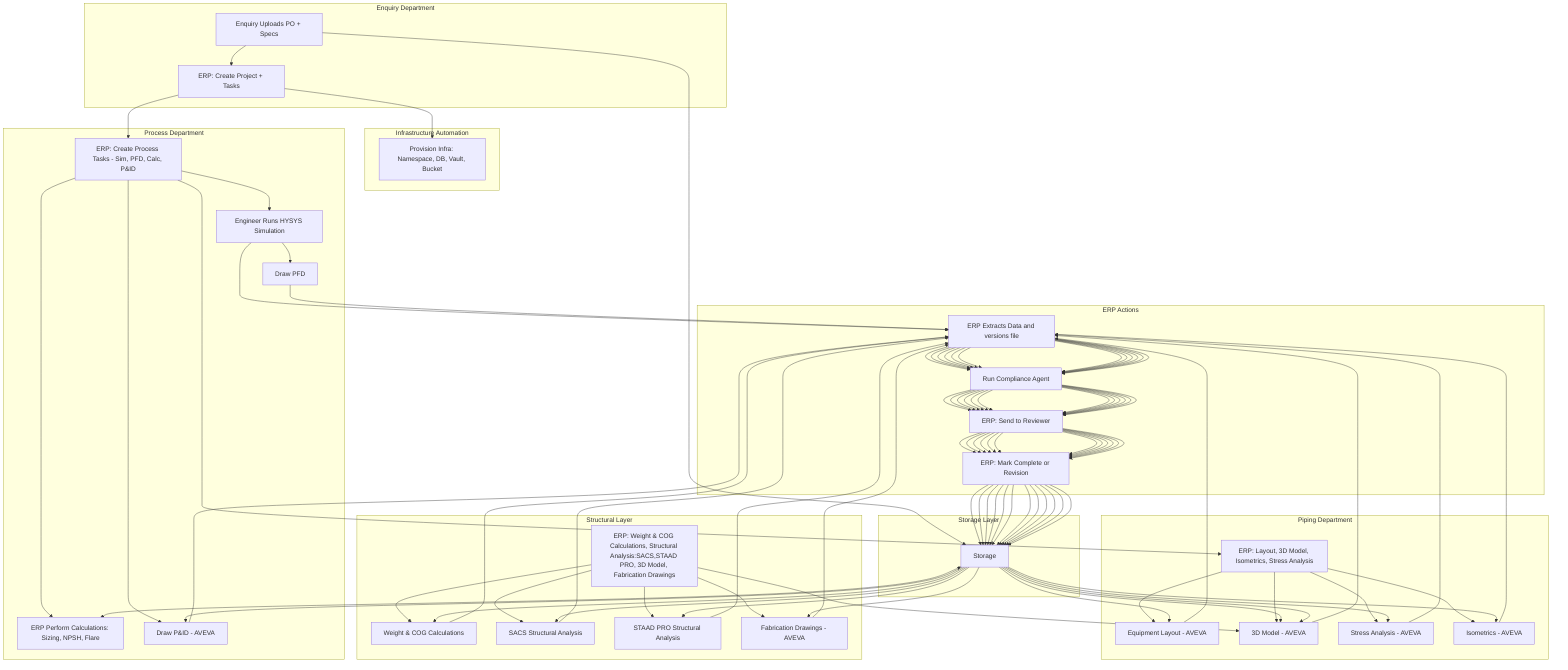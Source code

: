 flowchart TD
%% Project Trigger 
subgraph ENQUIRY[Enquiry Department]
    direction TB
    START[Enquiry Uploads PO + Specs] --> ERP_INIT[ERP: Create Project + Tasks]
end
%% Infrastructure
subgraph INFRASTRUCTURE[Infrastructure Automation]
    direction TB
    ERP_INIT --> INFRA[Provision Infra: Namespace, DB, Vault, Bucket]
end
%% Storage
subgraph STORAGE[Storage Layer]
    direction TB
    START --> STORE[Store to ERP]
end
%% Process Department
subgraph PROCESS[Process Department]
    direction TB
    ERP_INIT --> PROC_TASKS[ERP: Create Process Tasks - Sim, PFD, Calc, P&ID]
    PROC_TASKS --> SIM[Engineer Runs HYSYS Simulation]
    %%PFD
    SIM --> PFD[Draw PFD ]
       %% %% Calc
    PROC_TASKS --> CALC[ERP Perform Calculations: Sizing, NPSH, Flare]
    STORE <--> CALC

    %% P&ID
    PROC_TASKS --> PID[Draw P&ID - AVEVA]
    STORE --> PID
end
    
%% ERP Actions
subgraph ERP_ACTIONS[ERP Actions]
    direction TB
    EXTRACT[ERP Extracts Data and versions file] --> COMPLY[Run Compliance Agent]
    COMPLY --> REVIEW[ERP: Send to Reviewer]
    REVIEW --> ERP_STATUS[ERP: Mark Complete or Revision]
    ERP_STATUS --> STORE[Storage]
end

%% Piping Department
subgraph PIPING[Piping Department]
    direction TB
    PROC_TASKS --> PIPING_TASKS[ERP: Layout, 3D Model, Isometrics, Stress Analysis]
    PIPING_TASKS --> LAYOUT[Equipment Layout - AVEVA]
    STORE --> LAYOUT
    %% 3D Model
    PIPING_TASKS --> MODEL[3D Model - AVEVA]
    STORE --> MODEL
    %% Stress Analysis
    PIPING_TASKS --> STRESS[Stress Analysis - AVEVA]
    STORE --> STRESS
    %% Isometrics
    PIPING_TASKS --> ISOMETRICS[Isometrics - AVEVA]
    STORE --> ISOMETRICS
    
end

subgraph STRUCTURAL[Structural Layer]
    direction TB 
    STRUCTURAL_TASKS[ERP: Weight & COG Calculations, Structural Analysis:SACS,STAAD PRO, 3D Model, Fabrication Drawings] 
    STRUCTURAL_TASKS --> WEIGHT[Weight & COG Calculations]
    STORE --> WEIGHT
    STRUCTURAL_TASKS --> SACS[SACS Structural Analysis]
    STORE --> SACS
    STRUCTURAL_TASKS --> STAAD[STAAD PRO Structural Analysis]
    STORE --> STAAD
    STRUCTURAL_TASKS --> MODEL[3D Model - AVEVA]
    STORE --> MODEL
    STRUCTURAL_TASKS --> FABRICATION[Fabrication Drawings - AVEVA]
    STORE --> FABRICATION

end




%% SIM COMPLY
SIM --> EXTRACT 
EXTRACT --> COMPLY
COMPLY --> REVIEW
REVIEW --> ERP_STATUS
ERP_STATUS --> STORE
%% PFD COMPLY
PFD --> EXTRACT
EXTRACT --> COMPLY
COMPLY --> REVIEW
REVIEW --> ERP_STATUS
ERP_STATUS --> STORE
%% PID COMPLY
PID --> EXTRACT
EXTRACT --> COMPLY
COMPLY --> REVIEW
REVIEW --> ERP_STATUS
ERP_STATUS --> STORE

%% LAYOUT COMPLY
LAYOUT --> EXTRACT
EXTRACT --> COMPLY
COMPLY --> REVIEW
REVIEW --> ERP_STATUS
ERP_STATUS --> STORE
%% MODEL COMPLY
MODEL --> EXTRACT
EXTRACT --> COMPLY
COMPLY --> REVIEW
REVIEW --> ERP_STATUS
ERP_STATUS --> STORE
%% STRESS COMPLY
STRESS --> EXTRACT
EXTRACT --> COMPLY
COMPLY --> REVIEW
REVIEW --> ERP_STATUS
ERP_STATUS --> STORE

%% ISOMETRICS COMPLY
ISOMETRICS --> EXTRACT
EXTRACT --> COMPLY
COMPLY --> REVIEW
REVIEW --> ERP_STATUS
ERP_STATUS --> STORE 

%% WEIGHT COMPLY
WEIGHT --> EXTRACT
EXTRACT --> COMPLY
COMPLY --> REVIEW
REVIEW --> ERP_STATUS
ERP_STATUS --> STORE

%% SACS COMPLY
SACS --> EXTRACT
EXTRACT --> COMPLY
COMPLY --> REVIEW
REVIEW --> ERP_STATUS
ERP_STATUS --> STORE
%% STAAD COMPLY         
STAAD --> EXTRACT
EXTRACT --> COMPLY
COMPLY --> REVIEW
REVIEW --> ERP_STATUS
ERP_STATUS --> STORE
%% FABRICATION COMPLY
FABRICATION --> EXTRACT
EXTRACT --> COMPLY
COMPLY --> REVIEW
REVIEW --> ERP_STATUS
ERP_STATUS --> STORE
%% END